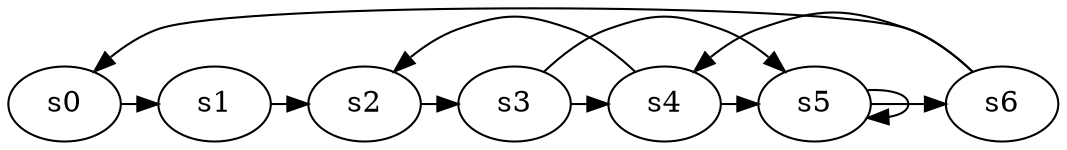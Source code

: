 digraph game_0508_cycle_7 {
    s0 [name="s0", player=1];
    s1 [name="s1", player=1, target=1];
    s2 [name="s2", player=1, target=1];
    s3 [name="s3", player=1];
    s4 [name="s4", player=1];
    s5 [name="s5", player=0];
    s6 [name="s6", player=1];

    s0 -> s1 [constraint="time % 3 == 2"];
    s1 -> s2 [constraint="time % 3 == 2"];
    s2 -> s3 [constraint="time % 7 == 0"];
    s3 -> s4 [constraint="time % 5 == 3"];
    s4 -> s5 [constraint="time % 4 == 1 || time % 4 == 2"];
    s5 -> s6 [constraint="time % 5 == 0 || time % 5 == 4"];
    s6 -> s0 [constraint="time % 3 == 0 && !(time % 5 == 0)"];
    s3 -> s5 [constraint="time == 0 || time == 2"];
    s4 -> s2 [constraint="time == 2 || time == 12"];
    s5 -> s5 [constraint="time % 4 == 0"];
    s6 -> s4 [constraint="time == 6 || time == 14"];
}
